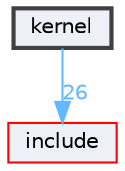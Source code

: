 digraph "kernel"
{
 // LATEX_PDF_SIZE
  bgcolor="transparent";
  edge [fontname=Helvetica,fontsize=10,labelfontname=Helvetica,labelfontsize=10];
  node [fontname=Helvetica,fontsize=10,shape=box,height=0.2,width=0.4];
  compound=true
  dir_dc43877d82dd332f9fb2071fcca799d6 [label="kernel", fillcolor="#edf0f7", color="grey25", style="filled,bold", URL="dir_dc43877d82dd332f9fb2071fcca799d6.html",tooltip=""];
  dir_d44c64559bbebec7f509842c48db8b23 [label="include", fillcolor="#edf0f7", color="red", style="filled", URL="dir_d44c64559bbebec7f509842c48db8b23.html",tooltip=""];
  dir_dc43877d82dd332f9fb2071fcca799d6->dir_d44c64559bbebec7f509842c48db8b23 [headlabel="26", labeldistance=1.5 headhref="dir_000001_000000.html" href="dir_000001_000000.html" color="steelblue1" fontcolor="steelblue1"];
}

